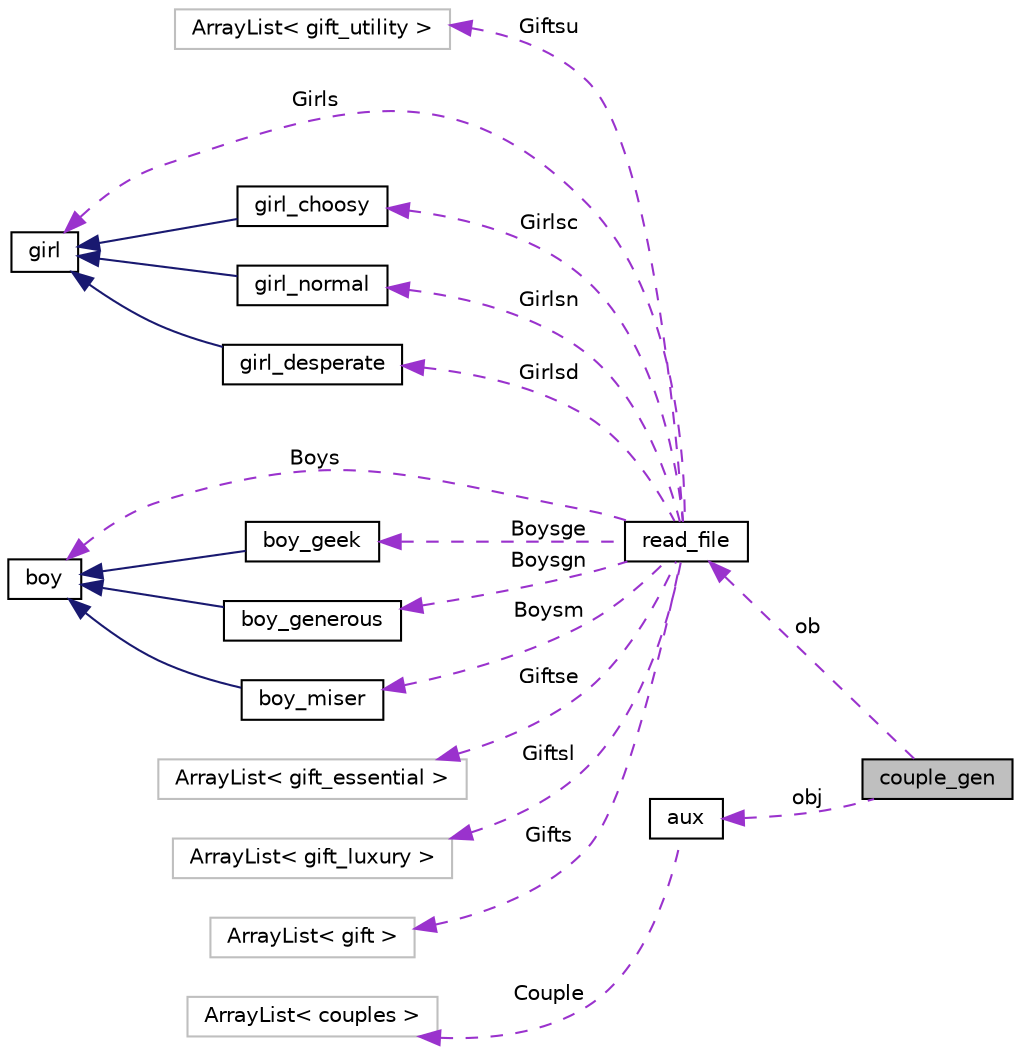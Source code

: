 digraph "couple_gen"
{
  edge [fontname="Helvetica",fontsize="10",labelfontname="Helvetica",labelfontsize="10"];
  node [fontname="Helvetica",fontsize="10",shape=record];
  rankdir="LR";
  Node1 [label="couple_gen",height=0.2,width=0.4,color="black", fillcolor="grey75", style="filled", fontcolor="black"];
  Node2 -> Node1 [dir="back",color="darkorchid3",fontsize="10",style="dashed",label=" ob" ,fontname="Helvetica"];
  Node2 [label="read_file",height=0.2,width=0.4,color="black", fillcolor="white", style="filled",URL="$classread__file.html"];
  Node3 -> Node2 [dir="back",color="darkorchid3",fontsize="10",style="dashed",label=" Giftsu" ,fontname="Helvetica"];
  Node3 [label="ArrayList\< gift_utility \>",height=0.2,width=0.4,color="grey75", fillcolor="white", style="filled"];
  Node4 -> Node2 [dir="back",color="darkorchid3",fontsize="10",style="dashed",label=" Girlsc" ,fontname="Helvetica"];
  Node4 [label="girl_choosy",height=0.2,width=0.4,color="black", fillcolor="white", style="filled",URL="$classgirl__choosy.html"];
  Node5 -> Node4 [dir="back",color="midnightblue",fontsize="10",style="solid",fontname="Helvetica"];
  Node5 [label="girl",height=0.2,width=0.4,color="black", fillcolor="white", style="filled",URL="$classgirl.html"];
  Node6 -> Node2 [dir="back",color="darkorchid3",fontsize="10",style="dashed",label=" Girlsn" ,fontname="Helvetica"];
  Node6 [label="girl_normal",height=0.2,width=0.4,color="black", fillcolor="white", style="filled",URL="$classgirl__normal.html"];
  Node5 -> Node6 [dir="back",color="midnightblue",fontsize="10",style="solid",fontname="Helvetica"];
  Node7 -> Node2 [dir="back",color="darkorchid3",fontsize="10",style="dashed",label=" Boysge" ,fontname="Helvetica"];
  Node7 [label="boy_geek",height=0.2,width=0.4,color="black", fillcolor="white", style="filled",URL="$classboy__geek.html"];
  Node8 -> Node7 [dir="back",color="midnightblue",fontsize="10",style="solid",fontname="Helvetica"];
  Node8 [label="boy",height=0.2,width=0.4,color="black", fillcolor="white", style="filled",URL="$classboy.html"];
  Node9 -> Node2 [dir="back",color="darkorchid3",fontsize="10",style="dashed",label=" Giftse" ,fontname="Helvetica"];
  Node9 [label="ArrayList\< gift_essential \>",height=0.2,width=0.4,color="grey75", fillcolor="white", style="filled"];
  Node8 -> Node2 [dir="back",color="darkorchid3",fontsize="10",style="dashed",label=" Boys" ,fontname="Helvetica"];
  Node10 -> Node2 [dir="back",color="darkorchid3",fontsize="10",style="dashed",label=" Giftsl" ,fontname="Helvetica"];
  Node10 [label="ArrayList\< gift_luxury \>",height=0.2,width=0.4,color="grey75", fillcolor="white", style="filled"];
  Node11 -> Node2 [dir="back",color="darkorchid3",fontsize="10",style="dashed",label=" Boysgn" ,fontname="Helvetica"];
  Node11 [label="boy_generous",height=0.2,width=0.4,color="black", fillcolor="white", style="filled",URL="$classboy__generous.html"];
  Node8 -> Node11 [dir="back",color="midnightblue",fontsize="10",style="solid",fontname="Helvetica"];
  Node12 -> Node2 [dir="back",color="darkorchid3",fontsize="10",style="dashed",label=" Gifts" ,fontname="Helvetica"];
  Node12 [label="ArrayList\< gift \>",height=0.2,width=0.4,color="grey75", fillcolor="white", style="filled"];
  Node5 -> Node2 [dir="back",color="darkorchid3",fontsize="10",style="dashed",label=" Girls" ,fontname="Helvetica"];
  Node13 -> Node2 [dir="back",color="darkorchid3",fontsize="10",style="dashed",label=" Girlsd" ,fontname="Helvetica"];
  Node13 [label="girl_desperate",height=0.2,width=0.4,color="black", fillcolor="white", style="filled",URL="$classgirl__desperate.html"];
  Node5 -> Node13 [dir="back",color="midnightblue",fontsize="10",style="solid",fontname="Helvetica"];
  Node14 -> Node2 [dir="back",color="darkorchid3",fontsize="10",style="dashed",label=" Boysm" ,fontname="Helvetica"];
  Node14 [label="boy_miser",height=0.2,width=0.4,color="black", fillcolor="white", style="filled",URL="$classboy__miser.html"];
  Node8 -> Node14 [dir="back",color="midnightblue",fontsize="10",style="solid",fontname="Helvetica"];
  Node15 -> Node1 [dir="back",color="darkorchid3",fontsize="10",style="dashed",label=" obj" ,fontname="Helvetica"];
  Node15 [label="aux",height=0.2,width=0.4,color="black", fillcolor="white", style="filled",URL="$classaux.html"];
  Node16 -> Node15 [dir="back",color="darkorchid3",fontsize="10",style="dashed",label=" Couple" ,fontname="Helvetica"];
  Node16 [label="ArrayList\< couples \>",height=0.2,width=0.4,color="grey75", fillcolor="white", style="filled"];
}
